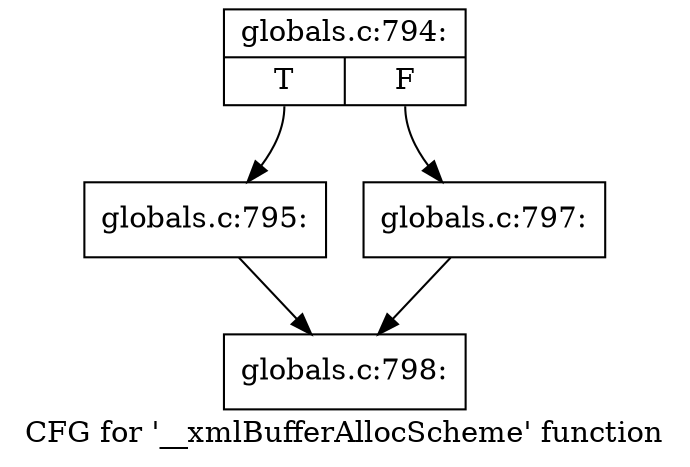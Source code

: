 digraph "CFG for '__xmlBufferAllocScheme' function" {
	label="CFG for '__xmlBufferAllocScheme' function";

	Node0x4ab4600 [shape=record,label="{globals.c:794:|{<s0>T|<s1>F}}"];
	Node0x4ab4600:s0 -> Node0x4ab49d0;
	Node0x4ab4600:s1 -> Node0x4a9fe60;
	Node0x4ab49d0 [shape=record,label="{globals.c:795:}"];
	Node0x4ab49d0 -> Node0x4ab4980;
	Node0x4a9fe60 [shape=record,label="{globals.c:797:}"];
	Node0x4a9fe60 -> Node0x4ab4980;
	Node0x4ab4980 [shape=record,label="{globals.c:798:}"];
}
